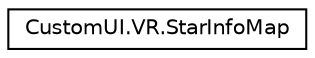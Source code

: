 digraph "类继承关系图"
{
 // INTERACTIVE_SVG=YES
 // LATEX_PDF_SIZE
  edge [fontname="Helvetica",fontsize="10",labelfontname="Helvetica",labelfontsize="10"];
  node [fontname="Helvetica",fontsize="10",shape=record];
  rankdir="LR";
  Node0 [label="CustomUI.VR.StarInfoMap",height=0.2,width=0.4,color="black", fillcolor="white", style="filled",URL="$class_custom_u_i_1_1_v_r_1_1_star_info_map.html",tooltip=" "];
}

